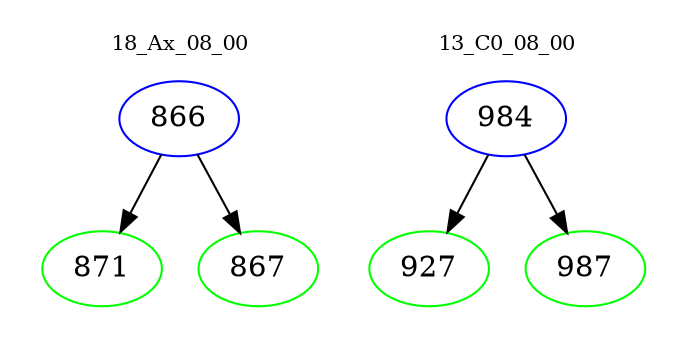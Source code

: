 digraph{
subgraph cluster_0 {
color = white
label = "18_Ax_08_00";
fontsize=10;
T0_866 [label="866", color="blue"]
T0_866 -> T0_871 [color="black"]
T0_871 [label="871", color="green"]
T0_866 -> T0_867 [color="black"]
T0_867 [label="867", color="green"]
}
subgraph cluster_1 {
color = white
label = "13_C0_08_00";
fontsize=10;
T1_984 [label="984", color="blue"]
T1_984 -> T1_927 [color="black"]
T1_927 [label="927", color="green"]
T1_984 -> T1_987 [color="black"]
T1_987 [label="987", color="green"]
}
}
